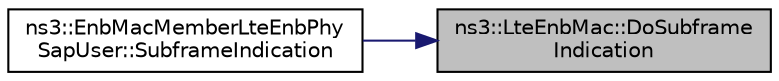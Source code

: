 digraph "ns3::LteEnbMac::DoSubframeIndication"
{
 // LATEX_PDF_SIZE
  edge [fontname="Helvetica",fontsize="10",labelfontname="Helvetica",labelfontsize="10"];
  node [fontname="Helvetica",fontsize="10",shape=record];
  rankdir="RL";
  Node1 [label="ns3::LteEnbMac::DoSubframe\lIndication",height=0.2,width=0.4,color="black", fillcolor="grey75", style="filled", fontcolor="black",tooltip="Subrame Indication function."];
  Node1 -> Node2 [dir="back",color="midnightblue",fontsize="10",style="solid",fontname="Helvetica"];
  Node2 [label="ns3::EnbMacMemberLteEnbPhy\lSapUser::SubframeIndication",height=0.2,width=0.4,color="black", fillcolor="white", style="filled",URL="$classns3_1_1_enb_mac_member_lte_enb_phy_sap_user.html#adf6241549d4864e9ffd90930d9ab0989",tooltip="Trigger the start from a new frame (input from Phy layer)"];
}
